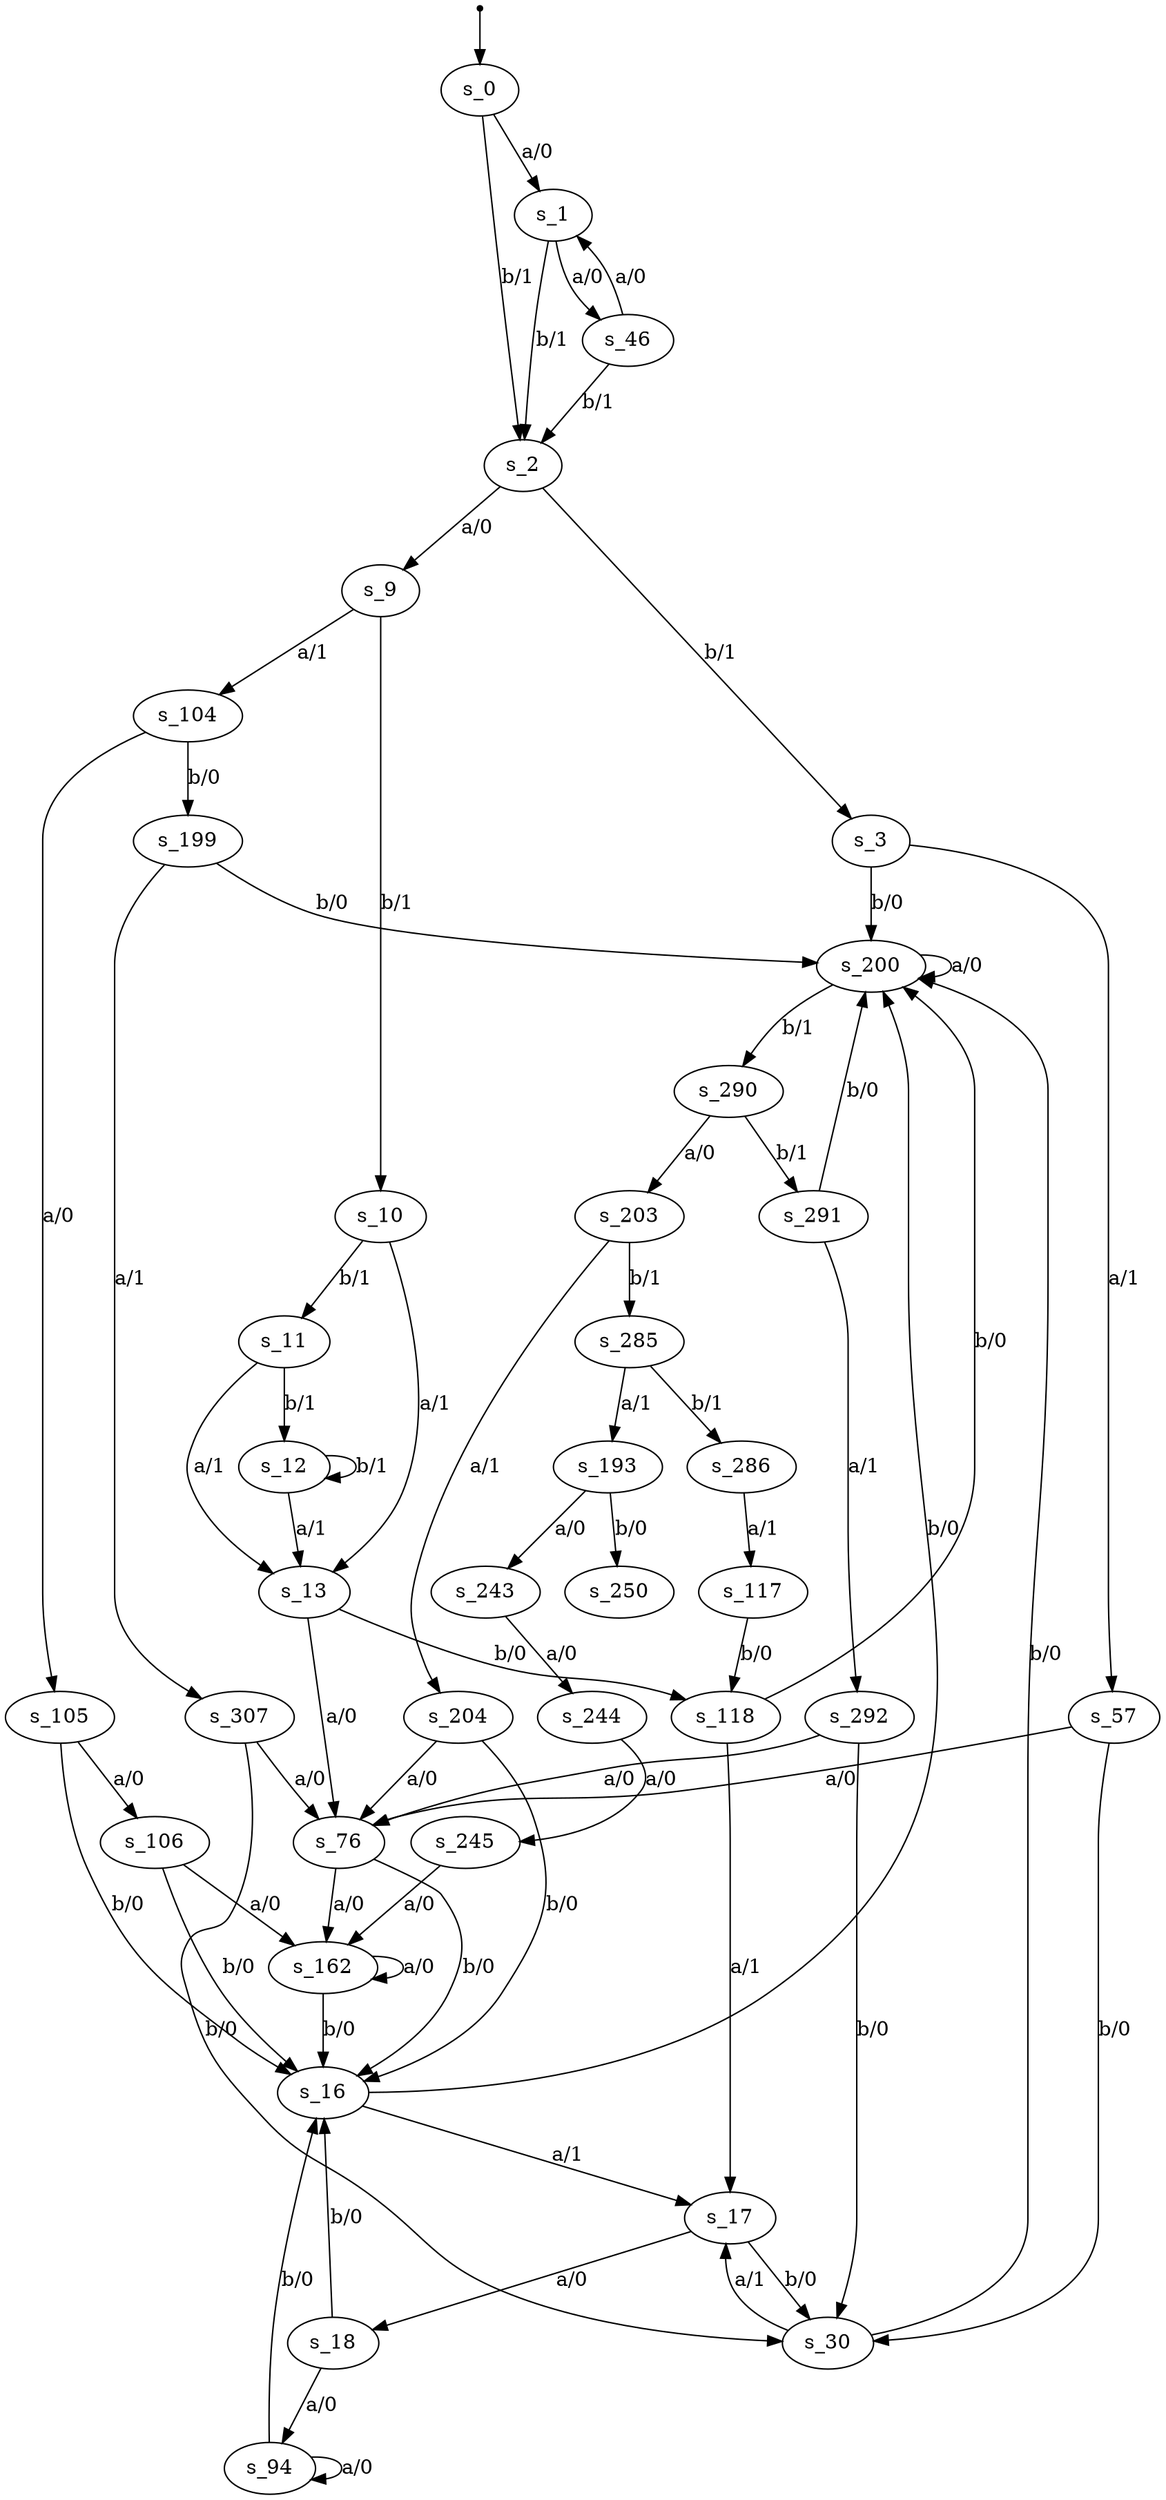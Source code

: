 digraph fsm {
	s_0 [root=true]
	s_1
	s_2
	s_3
	s_200
	s_290
	s_291
	s_203
	s_204
	s_76
	s_162
	s_16
	s_17
	s_285
	s_286
	s_57
	s_30
	s_18
	s_9
	s_10
	s_11
	s_12
	s_13
	s_118
	s_117
	s_94
	s_104
	s_105
	s_106
	s_199
	s_46
	s_292
	s_307
	s_193
	s_250
	s_243
	s_244
	s_245
	qi [shape = point]
	qi -> s_0
	s_0 -> s_1 [label="a/0"]
	s_1 -> s_2 [label="b/1"]
	s_2 -> s_3 [label="b/1"]
	s_3 -> s_200 [label="b/0"]
	s_200 -> s_290 [label="b/1"]
	s_290 -> s_291 [label="b/1"]
	s_291 -> s_200 [label="b/0"]
	s_290 -> s_203 [label="a/0"]
	s_203 -> s_204 [label="a/1"]
	s_204 -> s_76 [label="a/0"]
	s_76 -> s_162 [label="a/0"]
	s_162 -> s_162 [label="a/0"]
	s_162 -> s_16 [label="b/0"]
	s_16 -> s_17 [label="a/1"]
	s_203 -> s_285 [label="b/1"]
	s_285 -> s_286 [label="b/1"]
	s_200 -> s_200 [label="a/0"]
	s_3 -> s_57 [label="a/1"]
	s_57 -> s_76 [label="a/0"]
	s_17 -> s_30 [label="b/0"]
	s_30 -> s_200 [label="b/0"]
	s_17 -> s_18 [label="a/0"]
	s_76 -> s_16 [label="b/0"]
	s_30 -> s_17 [label="a/1"]
	s_18 -> s_16 [label="b/0"]
	s_2 -> s_9 [label="a/0"]
	s_9 -> s_10 [label="b/1"]
	s_10 -> s_11 [label="b/1"]
	s_11 -> s_12 [label="b/1"]
	s_12 -> s_13 [label="a/1"]
	s_13 -> s_76 [label="a/0"]
	s_11 -> s_13 [label="a/1"]
	s_13 -> s_118 [label="b/0"]
	s_118 -> s_200 [label="b/0"]
	s_286 -> s_117 [label="a/1"]
	s_117 -> s_118 [label="b/0"]
	s_10 -> s_13 [label="a/1"]
	s_18 -> s_94 [label="a/0"]
	s_94 -> s_94 [label="a/0"]
	s_9 -> s_104 [label="a/1"]
	s_104 -> s_105 [label="a/0"]
	s_105 -> s_106 [label="a/0"]
	s_106 -> s_16 [label="b/0"]
	s_16 -> s_200 [label="b/0"]
	s_105 -> s_16 [label="b/0"]
	s_104 -> s_199 [label="b/0"]
	s_199 -> s_200 [label="b/0"]
	s_1 -> s_46 [label="a/0"]
	s_46 -> s_2 [label="b/1"]
	s_118 -> s_17 [label="a/1"]
	s_291 -> s_292 [label="a/1"]
	s_292 -> s_76 [label="a/0"]
	s_46 -> s_1 [label="a/0"]
	s_199 -> s_307 [label="a/1"]
	s_307 -> s_76 [label="a/0"]
	s_57 -> s_30 [label="b/0"]
	s_0 -> s_2 [label="b/1"]
	s_292 -> s_30 [label="b/0"]
	s_285 -> s_193 [label="a/1"]
	s_193 -> s_250 [label="b/0"]
	s_193 -> s_243 [label="a/0"]
	s_243 -> s_244 [label="a/0"]
	s_244 -> s_245 [label="a/0"]
	s_245 -> s_162 [label="a/0"]
	s_204 -> s_16 [label="b/0"]
	s_94 -> s_16 [label="b/0"]
	s_106 -> s_162 [label="a/0"]
	s_307 -> s_30 [label="b/0"]
	s_12 -> s_12 [label="b/1"]
}